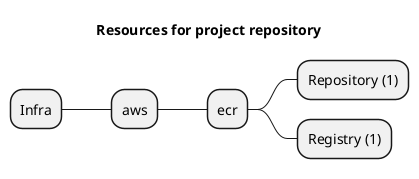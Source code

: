 @startmindmap
title Resources for project repository
skinparam monochrome true
+ Infra
++ aws
+++ ecr
++++ Repository (1)
++++ Registry (1)
@endmindmap